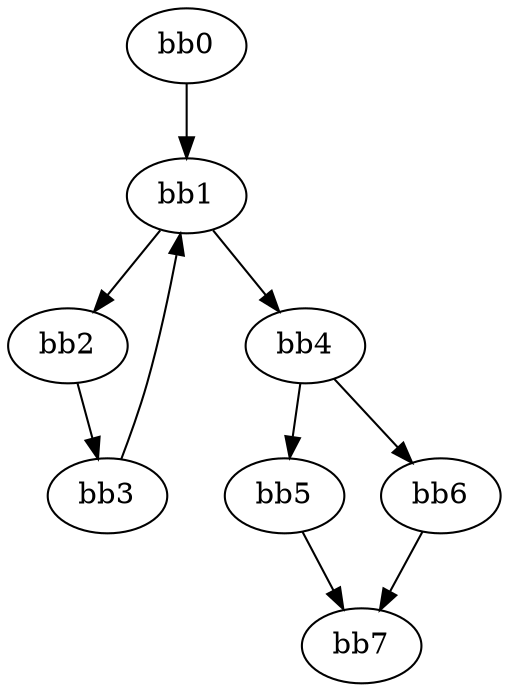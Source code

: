 digraph cfg {
v0 [label = "bb0"];
v1 [label = "bb1"];
v2 [label = "bb2"];
v3 [label = "bb3"];
v4 [label = "bb4"];
v5 [label = "bb5"];
v6 [label = "bb6"];
v7 [label = "bb7"];
v0 -> v1;
v1 -> v4;
v1 -> v2;
v2 -> v3;
v3 -> v1;
v4 -> v5;
v4 -> v6;
v5 -> v7;
v6 -> v7;
}

